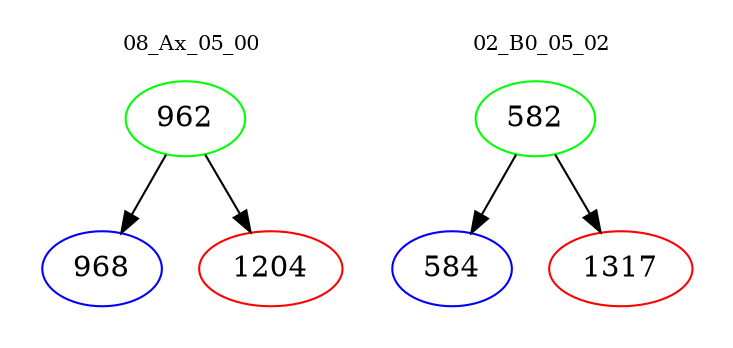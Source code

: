 digraph{
subgraph cluster_0 {
color = white
label = "08_Ax_05_00";
fontsize=10;
T0_962 [label="962", color="green"]
T0_962 -> T0_968 [color="black"]
T0_968 [label="968", color="blue"]
T0_962 -> T0_1204 [color="black"]
T0_1204 [label="1204", color="red"]
}
subgraph cluster_1 {
color = white
label = "02_B0_05_02";
fontsize=10;
T1_582 [label="582", color="green"]
T1_582 -> T1_584 [color="black"]
T1_584 [label="584", color="blue"]
T1_582 -> T1_1317 [color="black"]
T1_1317 [label="1317", color="red"]
}
}
